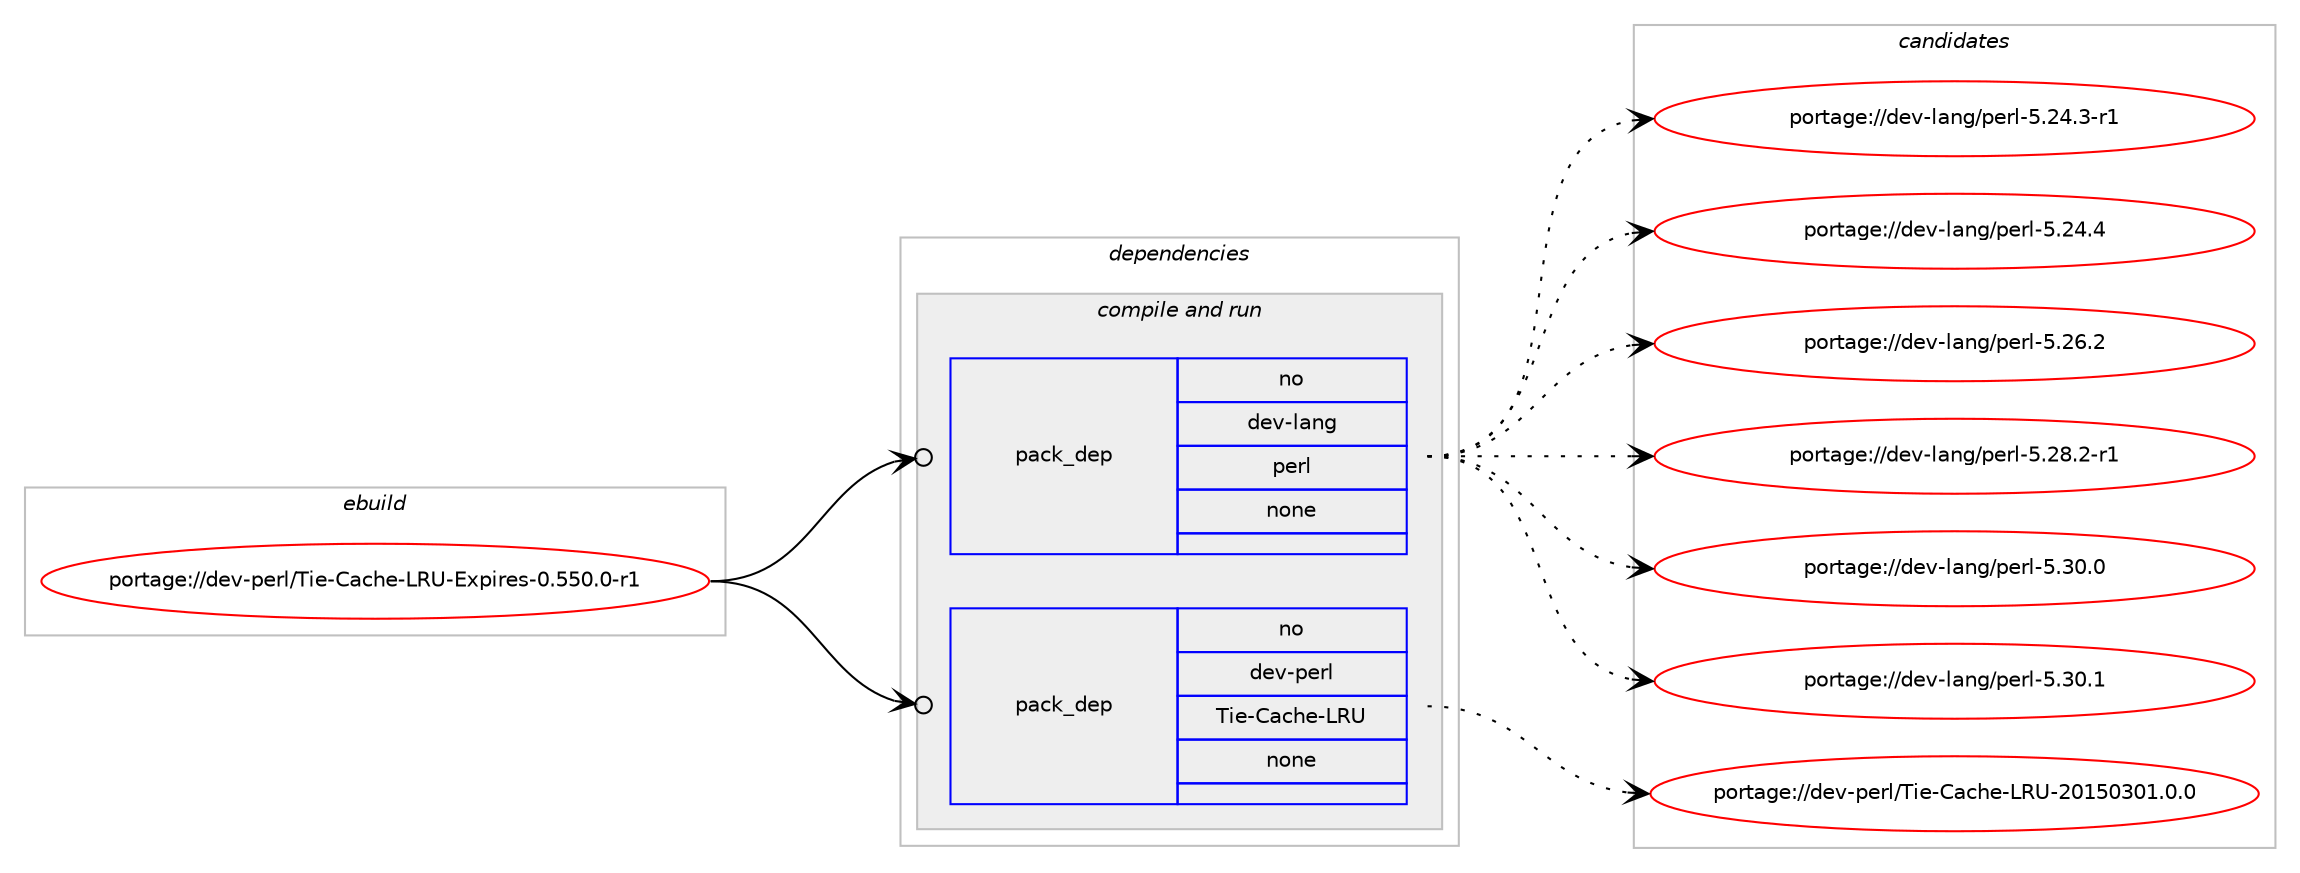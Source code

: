 digraph prolog {

# *************
# Graph options
# *************

newrank=true;
concentrate=true;
compound=true;
graph [rankdir=LR,fontname=Helvetica,fontsize=10,ranksep=1.5];#, ranksep=2.5, nodesep=0.2];
edge  [arrowhead=vee];
node  [fontname=Helvetica,fontsize=10];

# **********
# The ebuild
# **********

subgraph cluster_leftcol {
color=gray;
rank=same;
label=<<i>ebuild</i>>;
id [label="portage://dev-perl/Tie-Cache-LRU-Expires-0.550.0-r1", color=red, width=4, href="../dev-perl/Tie-Cache-LRU-Expires-0.550.0-r1.svg"];
}

# ****************
# The dependencies
# ****************

subgraph cluster_midcol {
color=gray;
label=<<i>dependencies</i>>;
subgraph cluster_compile {
fillcolor="#eeeeee";
style=filled;
label=<<i>compile</i>>;
}
subgraph cluster_compileandrun {
fillcolor="#eeeeee";
style=filled;
label=<<i>compile and run</i>>;
subgraph pack95103 {
dependency122066 [label=<<TABLE BORDER="0" CELLBORDER="1" CELLSPACING="0" CELLPADDING="4" WIDTH="220"><TR><TD ROWSPAN="6" CELLPADDING="30">pack_dep</TD></TR><TR><TD WIDTH="110">no</TD></TR><TR><TD>dev-lang</TD></TR><TR><TD>perl</TD></TR><TR><TD>none</TD></TR><TR><TD></TD></TR></TABLE>>, shape=none, color=blue];
}
id:e -> dependency122066:w [weight=20,style="solid",arrowhead="odotvee"];
subgraph pack95104 {
dependency122067 [label=<<TABLE BORDER="0" CELLBORDER="1" CELLSPACING="0" CELLPADDING="4" WIDTH="220"><TR><TD ROWSPAN="6" CELLPADDING="30">pack_dep</TD></TR><TR><TD WIDTH="110">no</TD></TR><TR><TD>dev-perl</TD></TR><TR><TD>Tie-Cache-LRU</TD></TR><TR><TD>none</TD></TR><TR><TD></TD></TR></TABLE>>, shape=none, color=blue];
}
id:e -> dependency122067:w [weight=20,style="solid",arrowhead="odotvee"];
}
subgraph cluster_run {
fillcolor="#eeeeee";
style=filled;
label=<<i>run</i>>;
}
}

# **************
# The candidates
# **************

subgraph cluster_choices {
rank=same;
color=gray;
label=<<i>candidates</i>>;

subgraph choice95103 {
color=black;
nodesep=1;
choiceportage100101118451089711010347112101114108455346505246514511449 [label="portage://dev-lang/perl-5.24.3-r1", color=red, width=4,href="../dev-lang/perl-5.24.3-r1.svg"];
choiceportage10010111845108971101034711210111410845534650524652 [label="portage://dev-lang/perl-5.24.4", color=red, width=4,href="../dev-lang/perl-5.24.4.svg"];
choiceportage10010111845108971101034711210111410845534650544650 [label="portage://dev-lang/perl-5.26.2", color=red, width=4,href="../dev-lang/perl-5.26.2.svg"];
choiceportage100101118451089711010347112101114108455346505646504511449 [label="portage://dev-lang/perl-5.28.2-r1", color=red, width=4,href="../dev-lang/perl-5.28.2-r1.svg"];
choiceportage10010111845108971101034711210111410845534651484648 [label="portage://dev-lang/perl-5.30.0", color=red, width=4,href="../dev-lang/perl-5.30.0.svg"];
choiceportage10010111845108971101034711210111410845534651484649 [label="portage://dev-lang/perl-5.30.1", color=red, width=4,href="../dev-lang/perl-5.30.1.svg"];
dependency122066:e -> choiceportage100101118451089711010347112101114108455346505246514511449:w [style=dotted,weight="100"];
dependency122066:e -> choiceportage10010111845108971101034711210111410845534650524652:w [style=dotted,weight="100"];
dependency122066:e -> choiceportage10010111845108971101034711210111410845534650544650:w [style=dotted,weight="100"];
dependency122066:e -> choiceportage100101118451089711010347112101114108455346505646504511449:w [style=dotted,weight="100"];
dependency122066:e -> choiceportage10010111845108971101034711210111410845534651484648:w [style=dotted,weight="100"];
dependency122066:e -> choiceportage10010111845108971101034711210111410845534651484649:w [style=dotted,weight="100"];
}
subgraph choice95104 {
color=black;
nodesep=1;
choiceportage100101118451121011141084784105101456797991041014576828545504849534851484946484648 [label="portage://dev-perl/Tie-Cache-LRU-20150301.0.0", color=red, width=4,href="../dev-perl/Tie-Cache-LRU-20150301.0.0.svg"];
dependency122067:e -> choiceportage100101118451121011141084784105101456797991041014576828545504849534851484946484648:w [style=dotted,weight="100"];
}
}

}
